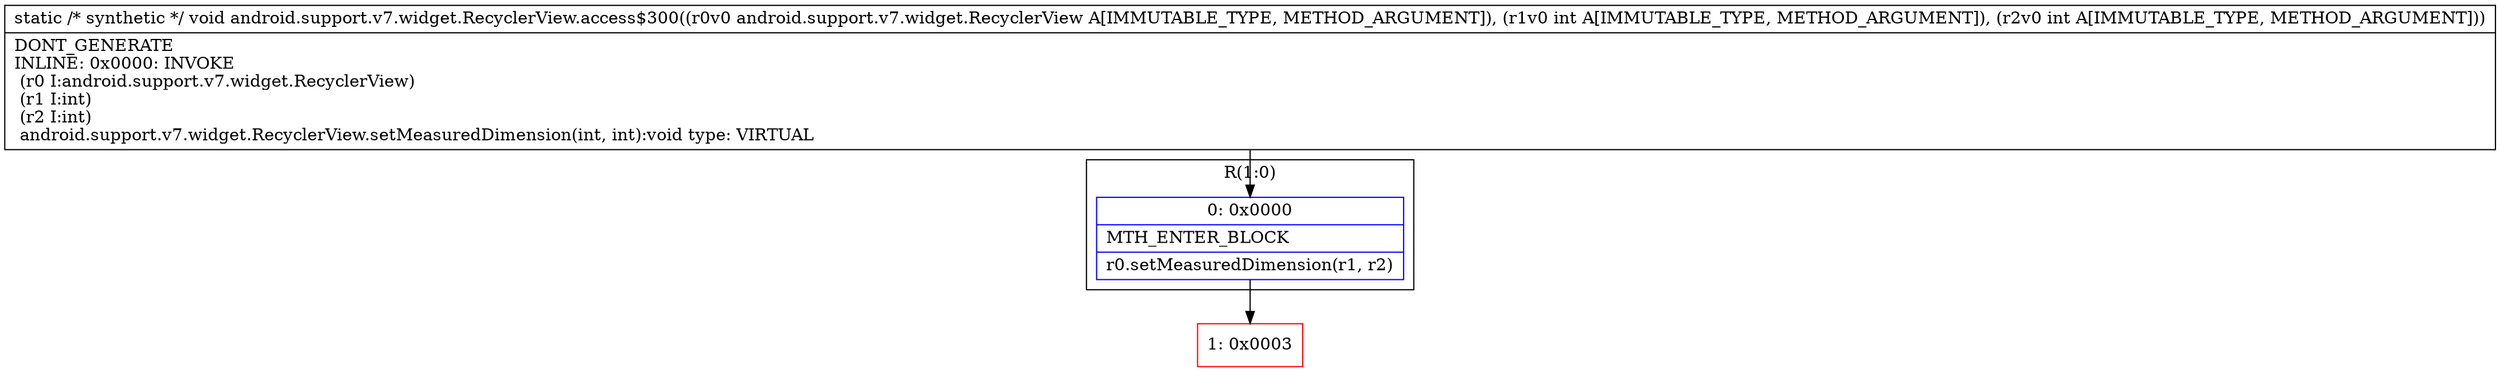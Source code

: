 digraph "CFG forandroid.support.v7.widget.RecyclerView.access$300(Landroid\/support\/v7\/widget\/RecyclerView;II)V" {
subgraph cluster_Region_760945601 {
label = "R(1:0)";
node [shape=record,color=blue];
Node_0 [shape=record,label="{0\:\ 0x0000|MTH_ENTER_BLOCK\l|r0.setMeasuredDimension(r1, r2)\l}"];
}
Node_1 [shape=record,color=red,label="{1\:\ 0x0003}"];
MethodNode[shape=record,label="{static \/* synthetic *\/ void android.support.v7.widget.RecyclerView.access$300((r0v0 android.support.v7.widget.RecyclerView A[IMMUTABLE_TYPE, METHOD_ARGUMENT]), (r1v0 int A[IMMUTABLE_TYPE, METHOD_ARGUMENT]), (r2v0 int A[IMMUTABLE_TYPE, METHOD_ARGUMENT]))  | DONT_GENERATE\lINLINE: 0x0000: INVOKE  \l  (r0 I:android.support.v7.widget.RecyclerView)\l  (r1 I:int)\l  (r2 I:int)\l android.support.v7.widget.RecyclerView.setMeasuredDimension(int, int):void type: VIRTUAL\l}"];
MethodNode -> Node_0;
Node_0 -> Node_1;
}

